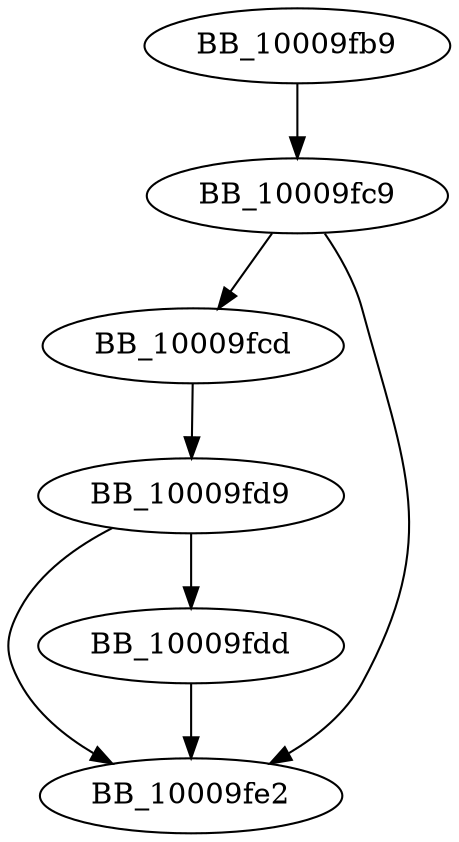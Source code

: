 DiGraph ___crtCorExitProcess{
BB_10009fb9->BB_10009fc9
BB_10009fc9->BB_10009fcd
BB_10009fc9->BB_10009fe2
BB_10009fcd->BB_10009fd9
BB_10009fd9->BB_10009fdd
BB_10009fd9->BB_10009fe2
BB_10009fdd->BB_10009fe2
}
